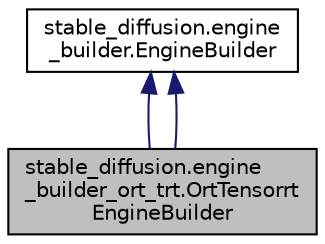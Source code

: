 digraph "stable_diffusion.engine_builder_ort_trt.OrtTensorrtEngineBuilder"
{
 // LATEX_PDF_SIZE
  edge [fontname="Helvetica",fontsize="10",labelfontname="Helvetica",labelfontsize="10"];
  node [fontname="Helvetica",fontsize="10",shape=record];
  Node1 [label="stable_diffusion.engine\l_builder_ort_trt.OrtTensorrt\lEngineBuilder",height=0.2,width=0.4,color="black", fillcolor="grey75", style="filled", fontcolor="black",tooltip=" "];
  Node2 -> Node1 [dir="back",color="midnightblue",fontsize="10",style="solid",fontname="Helvetica"];
  Node2 [label="stable_diffusion.engine\l_builder.EngineBuilder",height=0.2,width=0.4,color="black", fillcolor="white", style="filled",URL="$classstable__diffusion_1_1engine__builder_1_1EngineBuilder.html",tooltip=" "];
  Node2 -> Node1 [dir="back",color="midnightblue",fontsize="10",style="solid",fontname="Helvetica"];
}
